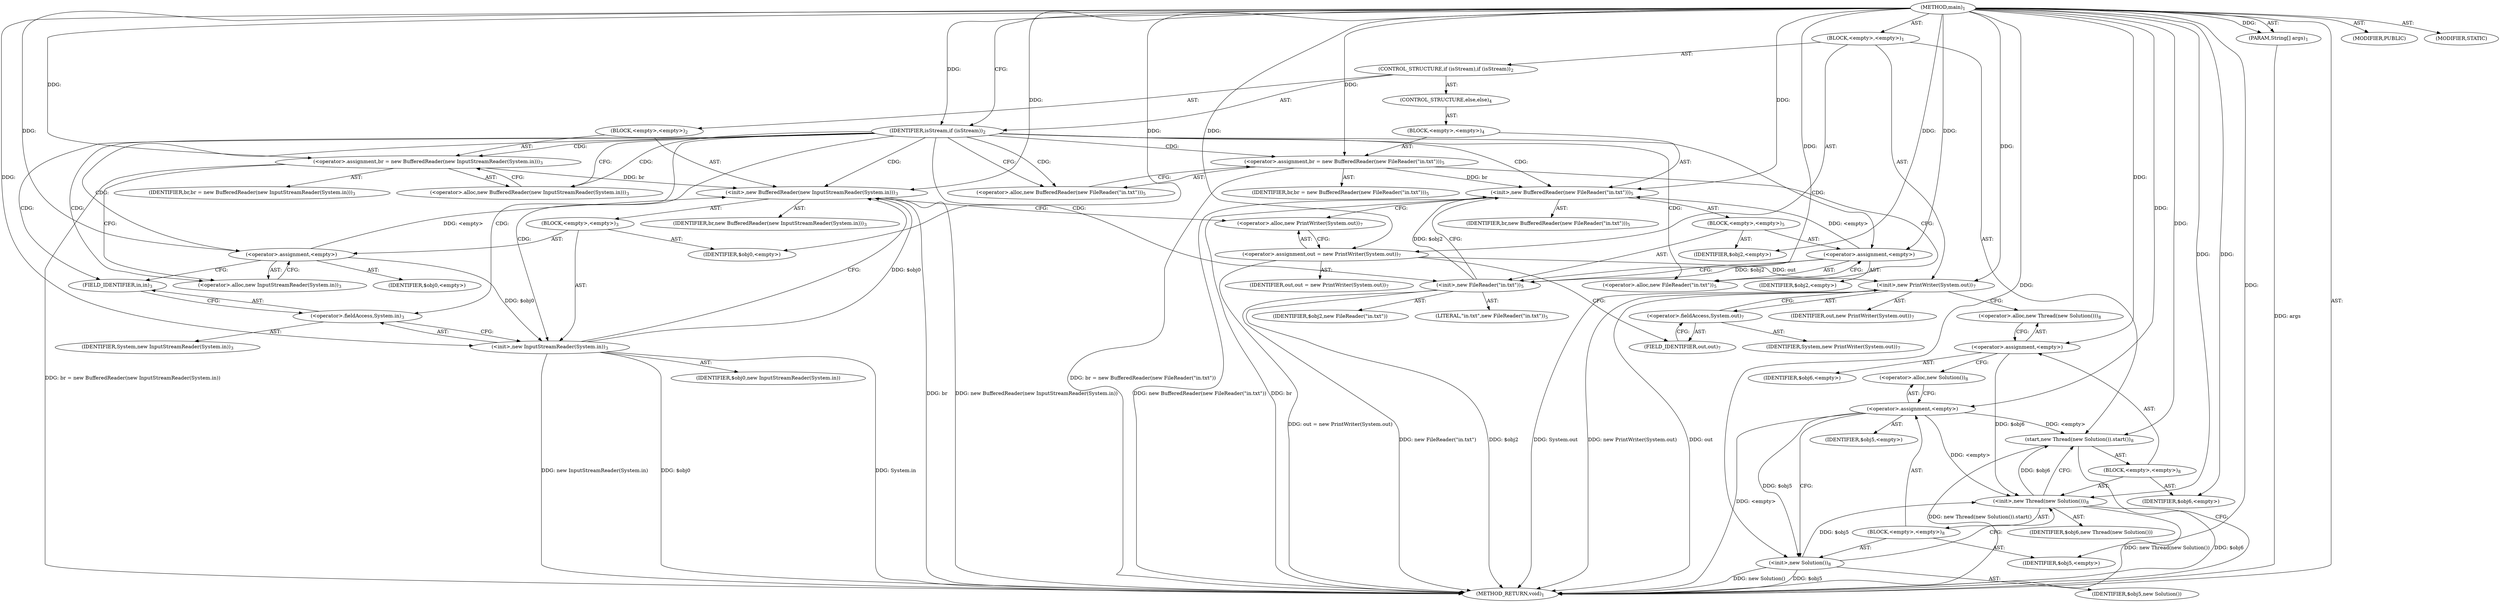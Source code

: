 digraph "main" {  
"17" [label = <(METHOD,main)<SUB>1</SUB>> ]
"18" [label = <(PARAM,String[] args)<SUB>1</SUB>> ]
"19" [label = <(BLOCK,&lt;empty&gt;,&lt;empty&gt;)<SUB>1</SUB>> ]
"20" [label = <(CONTROL_STRUCTURE,if (isStream),if (isStream))<SUB>2</SUB>> ]
"21" [label = <(IDENTIFIER,isStream,if (isStream))<SUB>2</SUB>> ]
"22" [label = <(BLOCK,&lt;empty&gt;,&lt;empty&gt;)<SUB>2</SUB>> ]
"23" [label = <(&lt;operator&gt;.assignment,br = new BufferedReader(new InputStreamReader(System.in)))<SUB>3</SUB>> ]
"24" [label = <(IDENTIFIER,br,br = new BufferedReader(new InputStreamReader(System.in)))<SUB>3</SUB>> ]
"25" [label = <(&lt;operator&gt;.alloc,new BufferedReader(new InputStreamReader(System.in)))<SUB>3</SUB>> ]
"26" [label = <(&lt;init&gt;,new BufferedReader(new InputStreamReader(System.in)))<SUB>3</SUB>> ]
"27" [label = <(IDENTIFIER,br,new BufferedReader(new InputStreamReader(System.in)))<SUB>3</SUB>> ]
"28" [label = <(BLOCK,&lt;empty&gt;,&lt;empty&gt;)<SUB>3</SUB>> ]
"29" [label = <(&lt;operator&gt;.assignment,&lt;empty&gt;)> ]
"30" [label = <(IDENTIFIER,$obj0,&lt;empty&gt;)> ]
"31" [label = <(&lt;operator&gt;.alloc,new InputStreamReader(System.in))<SUB>3</SUB>> ]
"32" [label = <(&lt;init&gt;,new InputStreamReader(System.in))<SUB>3</SUB>> ]
"33" [label = <(IDENTIFIER,$obj0,new InputStreamReader(System.in))> ]
"34" [label = <(&lt;operator&gt;.fieldAccess,System.in)<SUB>3</SUB>> ]
"35" [label = <(IDENTIFIER,System,new InputStreamReader(System.in))<SUB>3</SUB>> ]
"36" [label = <(FIELD_IDENTIFIER,in,in)<SUB>3</SUB>> ]
"37" [label = <(IDENTIFIER,$obj0,&lt;empty&gt;)> ]
"38" [label = <(CONTROL_STRUCTURE,else,else)<SUB>4</SUB>> ]
"39" [label = <(BLOCK,&lt;empty&gt;,&lt;empty&gt;)<SUB>4</SUB>> ]
"40" [label = <(&lt;operator&gt;.assignment,br = new BufferedReader(new FileReader(&quot;in.txt&quot;)))<SUB>5</SUB>> ]
"41" [label = <(IDENTIFIER,br,br = new BufferedReader(new FileReader(&quot;in.txt&quot;)))<SUB>5</SUB>> ]
"42" [label = <(&lt;operator&gt;.alloc,new BufferedReader(new FileReader(&quot;in.txt&quot;)))<SUB>5</SUB>> ]
"43" [label = <(&lt;init&gt;,new BufferedReader(new FileReader(&quot;in.txt&quot;)))<SUB>5</SUB>> ]
"44" [label = <(IDENTIFIER,br,new BufferedReader(new FileReader(&quot;in.txt&quot;)))<SUB>5</SUB>> ]
"45" [label = <(BLOCK,&lt;empty&gt;,&lt;empty&gt;)<SUB>5</SUB>> ]
"46" [label = <(&lt;operator&gt;.assignment,&lt;empty&gt;)> ]
"47" [label = <(IDENTIFIER,$obj2,&lt;empty&gt;)> ]
"48" [label = <(&lt;operator&gt;.alloc,new FileReader(&quot;in.txt&quot;))<SUB>5</SUB>> ]
"49" [label = <(&lt;init&gt;,new FileReader(&quot;in.txt&quot;))<SUB>5</SUB>> ]
"50" [label = <(IDENTIFIER,$obj2,new FileReader(&quot;in.txt&quot;))> ]
"51" [label = <(LITERAL,&quot;in.txt&quot;,new FileReader(&quot;in.txt&quot;))<SUB>5</SUB>> ]
"52" [label = <(IDENTIFIER,$obj2,&lt;empty&gt;)> ]
"53" [label = <(&lt;operator&gt;.assignment,out = new PrintWriter(System.out))<SUB>7</SUB>> ]
"54" [label = <(IDENTIFIER,out,out = new PrintWriter(System.out))<SUB>7</SUB>> ]
"55" [label = <(&lt;operator&gt;.alloc,new PrintWriter(System.out))<SUB>7</SUB>> ]
"56" [label = <(&lt;init&gt;,new PrintWriter(System.out))<SUB>7</SUB>> ]
"57" [label = <(IDENTIFIER,out,new PrintWriter(System.out))<SUB>7</SUB>> ]
"58" [label = <(&lt;operator&gt;.fieldAccess,System.out)<SUB>7</SUB>> ]
"59" [label = <(IDENTIFIER,System,new PrintWriter(System.out))<SUB>7</SUB>> ]
"60" [label = <(FIELD_IDENTIFIER,out,out)<SUB>7</SUB>> ]
"61" [label = <(start,new Thread(new Solution()).start())<SUB>8</SUB>> ]
"62" [label = <(BLOCK,&lt;empty&gt;,&lt;empty&gt;)<SUB>8</SUB>> ]
"63" [label = <(&lt;operator&gt;.assignment,&lt;empty&gt;)> ]
"64" [label = <(IDENTIFIER,$obj6,&lt;empty&gt;)> ]
"65" [label = <(&lt;operator&gt;.alloc,new Thread(new Solution()))<SUB>8</SUB>> ]
"66" [label = <(&lt;init&gt;,new Thread(new Solution()))<SUB>8</SUB>> ]
"67" [label = <(IDENTIFIER,$obj6,new Thread(new Solution()))> ]
"68" [label = <(BLOCK,&lt;empty&gt;,&lt;empty&gt;)<SUB>8</SUB>> ]
"69" [label = <(&lt;operator&gt;.assignment,&lt;empty&gt;)> ]
"70" [label = <(IDENTIFIER,$obj5,&lt;empty&gt;)> ]
"71" [label = <(&lt;operator&gt;.alloc,new Solution())<SUB>8</SUB>> ]
"72" [label = <(&lt;init&gt;,new Solution())<SUB>8</SUB>> ]
"73" [label = <(IDENTIFIER,$obj5,new Solution())> ]
"74" [label = <(IDENTIFIER,$obj5,&lt;empty&gt;)> ]
"75" [label = <(IDENTIFIER,$obj6,&lt;empty&gt;)> ]
"76" [label = <(MODIFIER,PUBLIC)> ]
"77" [label = <(MODIFIER,STATIC)> ]
"78" [label = <(METHOD_RETURN,void)<SUB>1</SUB>> ]
  "17" -> "18"  [ label = "AST: "] 
  "17" -> "19"  [ label = "AST: "] 
  "17" -> "76"  [ label = "AST: "] 
  "17" -> "77"  [ label = "AST: "] 
  "17" -> "78"  [ label = "AST: "] 
  "19" -> "20"  [ label = "AST: "] 
  "19" -> "53"  [ label = "AST: "] 
  "19" -> "56"  [ label = "AST: "] 
  "19" -> "61"  [ label = "AST: "] 
  "20" -> "21"  [ label = "AST: "] 
  "20" -> "22"  [ label = "AST: "] 
  "20" -> "38"  [ label = "AST: "] 
  "22" -> "23"  [ label = "AST: "] 
  "22" -> "26"  [ label = "AST: "] 
  "23" -> "24"  [ label = "AST: "] 
  "23" -> "25"  [ label = "AST: "] 
  "26" -> "27"  [ label = "AST: "] 
  "26" -> "28"  [ label = "AST: "] 
  "28" -> "29"  [ label = "AST: "] 
  "28" -> "32"  [ label = "AST: "] 
  "28" -> "37"  [ label = "AST: "] 
  "29" -> "30"  [ label = "AST: "] 
  "29" -> "31"  [ label = "AST: "] 
  "32" -> "33"  [ label = "AST: "] 
  "32" -> "34"  [ label = "AST: "] 
  "34" -> "35"  [ label = "AST: "] 
  "34" -> "36"  [ label = "AST: "] 
  "38" -> "39"  [ label = "AST: "] 
  "39" -> "40"  [ label = "AST: "] 
  "39" -> "43"  [ label = "AST: "] 
  "40" -> "41"  [ label = "AST: "] 
  "40" -> "42"  [ label = "AST: "] 
  "43" -> "44"  [ label = "AST: "] 
  "43" -> "45"  [ label = "AST: "] 
  "45" -> "46"  [ label = "AST: "] 
  "45" -> "49"  [ label = "AST: "] 
  "45" -> "52"  [ label = "AST: "] 
  "46" -> "47"  [ label = "AST: "] 
  "46" -> "48"  [ label = "AST: "] 
  "49" -> "50"  [ label = "AST: "] 
  "49" -> "51"  [ label = "AST: "] 
  "53" -> "54"  [ label = "AST: "] 
  "53" -> "55"  [ label = "AST: "] 
  "56" -> "57"  [ label = "AST: "] 
  "56" -> "58"  [ label = "AST: "] 
  "58" -> "59"  [ label = "AST: "] 
  "58" -> "60"  [ label = "AST: "] 
  "61" -> "62"  [ label = "AST: "] 
  "62" -> "63"  [ label = "AST: "] 
  "62" -> "66"  [ label = "AST: "] 
  "62" -> "75"  [ label = "AST: "] 
  "63" -> "64"  [ label = "AST: "] 
  "63" -> "65"  [ label = "AST: "] 
  "66" -> "67"  [ label = "AST: "] 
  "66" -> "68"  [ label = "AST: "] 
  "68" -> "69"  [ label = "AST: "] 
  "68" -> "72"  [ label = "AST: "] 
  "68" -> "74"  [ label = "AST: "] 
  "69" -> "70"  [ label = "AST: "] 
  "69" -> "71"  [ label = "AST: "] 
  "72" -> "73"  [ label = "AST: "] 
  "53" -> "60"  [ label = "CFG: "] 
  "56" -> "65"  [ label = "CFG: "] 
  "61" -> "78"  [ label = "CFG: "] 
  "21" -> "25"  [ label = "CFG: "] 
  "21" -> "42"  [ label = "CFG: "] 
  "55" -> "53"  [ label = "CFG: "] 
  "58" -> "56"  [ label = "CFG: "] 
  "23" -> "31"  [ label = "CFG: "] 
  "26" -> "55"  [ label = "CFG: "] 
  "60" -> "58"  [ label = "CFG: "] 
  "63" -> "71"  [ label = "CFG: "] 
  "66" -> "61"  [ label = "CFG: "] 
  "25" -> "23"  [ label = "CFG: "] 
  "40" -> "48"  [ label = "CFG: "] 
  "43" -> "55"  [ label = "CFG: "] 
  "65" -> "63"  [ label = "CFG: "] 
  "29" -> "36"  [ label = "CFG: "] 
  "32" -> "26"  [ label = "CFG: "] 
  "42" -> "40"  [ label = "CFG: "] 
  "69" -> "72"  [ label = "CFG: "] 
  "72" -> "66"  [ label = "CFG: "] 
  "31" -> "29"  [ label = "CFG: "] 
  "34" -> "32"  [ label = "CFG: "] 
  "46" -> "49"  [ label = "CFG: "] 
  "49" -> "43"  [ label = "CFG: "] 
  "71" -> "69"  [ label = "CFG: "] 
  "36" -> "34"  [ label = "CFG: "] 
  "48" -> "46"  [ label = "CFG: "] 
  "17" -> "21"  [ label = "CFG: "] 
  "18" -> "78"  [ label = "DDG: args"] 
  "40" -> "78"  [ label = "DDG: br = new BufferedReader(new FileReader(&quot;in.txt&quot;))"] 
  "43" -> "78"  [ label = "DDG: br"] 
  "49" -> "78"  [ label = "DDG: $obj2"] 
  "49" -> "78"  [ label = "DDG: new FileReader(&quot;in.txt&quot;)"] 
  "43" -> "78"  [ label = "DDG: new BufferedReader(new FileReader(&quot;in.txt&quot;))"] 
  "23" -> "78"  [ label = "DDG: br = new BufferedReader(new InputStreamReader(System.in))"] 
  "26" -> "78"  [ label = "DDG: br"] 
  "32" -> "78"  [ label = "DDG: $obj0"] 
  "32" -> "78"  [ label = "DDG: System.in"] 
  "32" -> "78"  [ label = "DDG: new InputStreamReader(System.in)"] 
  "26" -> "78"  [ label = "DDG: new BufferedReader(new InputStreamReader(System.in))"] 
  "53" -> "78"  [ label = "DDG: out = new PrintWriter(System.out)"] 
  "56" -> "78"  [ label = "DDG: out"] 
  "56" -> "78"  [ label = "DDG: System.out"] 
  "56" -> "78"  [ label = "DDG: new PrintWriter(System.out)"] 
  "66" -> "78"  [ label = "DDG: $obj6"] 
  "69" -> "78"  [ label = "DDG: &lt;empty&gt;"] 
  "72" -> "78"  [ label = "DDG: $obj5"] 
  "72" -> "78"  [ label = "DDG: new Solution()"] 
  "66" -> "78"  [ label = "DDG: new Thread(new Solution())"] 
  "61" -> "78"  [ label = "DDG: new Thread(new Solution()).start()"] 
  "17" -> "18"  [ label = "DDG: "] 
  "17" -> "53"  [ label = "DDG: "] 
  "17" -> "21"  [ label = "DDG: "] 
  "53" -> "56"  [ label = "DDG: out"] 
  "17" -> "56"  [ label = "DDG: "] 
  "69" -> "61"  [ label = "DDG: &lt;empty&gt;"] 
  "66" -> "61"  [ label = "DDG: $obj6"] 
  "17" -> "61"  [ label = "DDG: "] 
  "17" -> "23"  [ label = "DDG: "] 
  "17" -> "63"  [ label = "DDG: "] 
  "17" -> "75"  [ label = "DDG: "] 
  "23" -> "26"  [ label = "DDG: br"] 
  "17" -> "26"  [ label = "DDG: "] 
  "29" -> "26"  [ label = "DDG: &lt;empty&gt;"] 
  "32" -> "26"  [ label = "DDG: $obj0"] 
  "17" -> "40"  [ label = "DDG: "] 
  "63" -> "66"  [ label = "DDG: $obj6"] 
  "17" -> "66"  [ label = "DDG: "] 
  "69" -> "66"  [ label = "DDG: &lt;empty&gt;"] 
  "72" -> "66"  [ label = "DDG: $obj5"] 
  "17" -> "29"  [ label = "DDG: "] 
  "17" -> "37"  [ label = "DDG: "] 
  "40" -> "43"  [ label = "DDG: br"] 
  "17" -> "43"  [ label = "DDG: "] 
  "46" -> "43"  [ label = "DDG: &lt;empty&gt;"] 
  "49" -> "43"  [ label = "DDG: $obj2"] 
  "17" -> "69"  [ label = "DDG: "] 
  "17" -> "74"  [ label = "DDG: "] 
  "29" -> "32"  [ label = "DDG: $obj0"] 
  "17" -> "32"  [ label = "DDG: "] 
  "17" -> "46"  [ label = "DDG: "] 
  "17" -> "52"  [ label = "DDG: "] 
  "69" -> "72"  [ label = "DDG: $obj5"] 
  "17" -> "72"  [ label = "DDG: "] 
  "46" -> "49"  [ label = "DDG: $obj2"] 
  "17" -> "49"  [ label = "DDG: "] 
  "21" -> "34"  [ label = "CDG: "] 
  "21" -> "48"  [ label = "CDG: "] 
  "21" -> "32"  [ label = "CDG: "] 
  "21" -> "49"  [ label = "CDG: "] 
  "21" -> "26"  [ label = "CDG: "] 
  "21" -> "42"  [ label = "CDG: "] 
  "21" -> "23"  [ label = "CDG: "] 
  "21" -> "36"  [ label = "CDG: "] 
  "21" -> "46"  [ label = "CDG: "] 
  "21" -> "25"  [ label = "CDG: "] 
  "21" -> "40"  [ label = "CDG: "] 
  "21" -> "29"  [ label = "CDG: "] 
  "21" -> "31"  [ label = "CDG: "] 
  "21" -> "43"  [ label = "CDG: "] 
}
